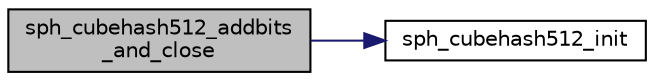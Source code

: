 digraph "sph_cubehash512_addbits_and_close"
{
 // LATEX_PDF_SIZE
  edge [fontname="Helvetica",fontsize="10",labelfontname="Helvetica",labelfontsize="10"];
  node [fontname="Helvetica",fontsize="10",shape=record];
  rankdir="LR";
  Node22 [label="sph_cubehash512_addbits\l_and_close",height=0.2,width=0.4,color="black", fillcolor="grey75", style="filled", fontcolor="black",tooltip=" "];
  Node22 -> Node23 [color="midnightblue",fontsize="10",style="solid",fontname="Helvetica"];
  Node23 [label="sph_cubehash512_init",height=0.2,width=0.4,color="black", fillcolor="white", style="filled",URL="$sph__cubehash_8h.html#a5f59b7878edb26c01da43141f158b6eb",tooltip=" "];
}
